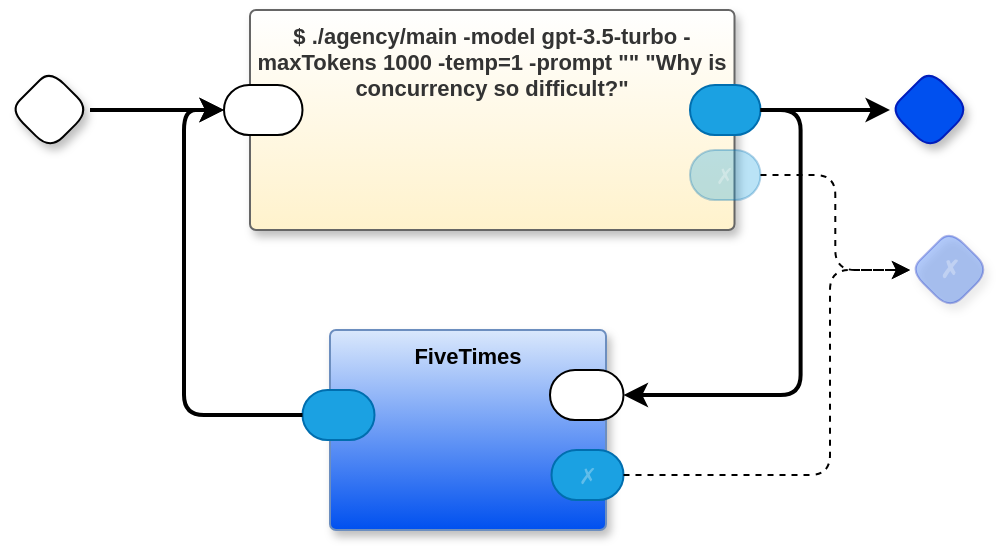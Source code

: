 <mxfile version="26.1.1">
  <diagram name="main" id="m0zTKrYATkNEm8Ja8VeW">
    <mxGraphModel dx="1000" dy="521" grid="1" gridSize="10" guides="1" tooltips="1" connect="1" arrows="1" fold="1" page="1" pageScale="1" pageWidth="850" pageHeight="1100" math="0" shadow="0">
      <root>
        <mxCell id="0" />
        <mxCell id="1" parent="0" />
        <mxCell id="m3rVj-qdc9ypze6SkFHS-17" style="edgeStyle=orthogonalEdgeStyle;rounded=0;orthogonalLoop=1;jettySize=auto;html=1;exitX=1;exitY=0.5;exitDx=0;exitDy=0;exitPerimeter=0;strokeWidth=2;" parent="1" source="m3rVj-qdc9ypze6SkFHS-1" target="m3rVj-qdc9ypze6SkFHS-9" edge="1">
          <mxGeometry relative="1" as="geometry" />
        </mxCell>
        <mxCell id="m3rVj-qdc9ypze6SkFHS-1" value="" style="rhombus;whiteSpace=wrap;html=1;rounded=1;fontStyle=1;glass=0;sketch=0;fontSize=12;points=[[0,0.5,0,0,0],[0.5,0,0,0,0],[0.5,1,0,0,0],[1,0.5,0,0,0]];shadow=1;fontFamily=Helvetica;fontColor=default;" parent="1" vertex="1">
          <mxGeometry x="80" y="140" width="40" height="40" as="geometry" />
        </mxCell>
        <mxCell id="m3rVj-qdc9ypze6SkFHS-2" value="" style="rhombus;whiteSpace=wrap;html=1;rounded=1;fontStyle=1;glass=0;sketch=0;fontSize=12;points=[[0,0.5,0,0,0],[0.5,0,0,0,0],[0.5,1,0,0,0],[1,0.5,0,0,0]];shadow=1;fillColor=#0050ef;fontColor=#ffffff;strokeColor=#001DBC;fontFamily=Helvetica;" parent="1" vertex="1">
          <mxGeometry x="520" y="140" width="40" height="40" as="geometry" />
        </mxCell>
        <mxCell id="m3rVj-qdc9ypze6SkFHS-8" value="$ ./agency/main -model gpt-3.5-turbo -maxTokens 1000 -temp=1 -prompt &quot;&quot; &quot;Why is concurrency so difficult?&quot;" style="rounded=1;whiteSpace=wrap;html=1;sketch=0;container=1;recursiveResize=0;verticalAlign=top;arcSize=6;fontStyle=1;autosize=0;points=[];absoluteArcSize=1;shadow=1;strokeColor=#666666;fillColor=#FFFFFF;fontColor=#333333;connectable=0;gradientColor=#FFF2CC;fontFamily=Helvetica;fontSize=11;" parent="1" vertex="1">
          <mxGeometry x="200" y="110" width="242.25" height="110" as="geometry">
            <mxRectangle x="-98" y="-1230" width="99" height="26" as="alternateBounds" />
          </mxGeometry>
        </mxCell>
        <mxCell id="m3rVj-qdc9ypze6SkFHS-9" value="" style="rounded=1;whiteSpace=wrap;html=1;sketch=0;points=[[0,0.5,0,0,0],[1,0.5,0,0,0]];arcSize=50;fontFamily=Helvetica;fontSize=11;fontColor=default;" parent="m3rVj-qdc9ypze6SkFHS-8" vertex="1">
          <mxGeometry x="-13" y="37.5" width="39.25" height="25" as="geometry" />
        </mxCell>
        <mxCell id="m3rVj-qdc9ypze6SkFHS-10" value="" style="rounded=1;whiteSpace=wrap;html=1;sketch=0;points=[[0,0.5,0,0,0],[1,0.5,0,0,0]];fillColor=#1ba1e2;fontColor=#ffffff;strokeColor=#006EAF;arcSize=50;fontFamily=Helvetica;fontSize=11;" parent="m3rVj-qdc9ypze6SkFHS-8" vertex="1">
          <mxGeometry x="220" y="37.5" width="35.25" height="25" as="geometry" />
        </mxCell>
        <mxCell id="m3rVj-qdc9ypze6SkFHS-19" value="✗" style="rounded=1;whiteSpace=wrap;html=1;sketch=0;points=[[0,0.5,0,0,0],[1,0.5,0,0,0]];fillColor=#1ba1e2;fontColor=#ffffff;strokeColor=#006EAF;arcSize=50;fontFamily=Helvetica;fontSize=11;opacity=30;textOpacity=30;" parent="m3rVj-qdc9ypze6SkFHS-8" vertex="1">
          <mxGeometry x="220" y="70" width="35.25" height="25" as="geometry" />
        </mxCell>
        <mxCell id="m3rVj-qdc9ypze6SkFHS-16" style="edgeStyle=orthogonalEdgeStyle;rounded=0;orthogonalLoop=1;jettySize=auto;html=1;exitX=1;exitY=0.5;exitDx=0;exitDy=0;exitPerimeter=0;entryX=0;entryY=0.5;entryDx=0;entryDy=0;entryPerimeter=0;strokeWidth=2;" parent="1" source="m3rVj-qdc9ypze6SkFHS-10" target="m3rVj-qdc9ypze6SkFHS-2" edge="1">
          <mxGeometry relative="1" as="geometry" />
        </mxCell>
        <mxCell id="m3rVj-qdc9ypze6SkFHS-18" value="✗" style="rhombus;whiteSpace=wrap;html=1;rounded=1;fillColor=#0050ef;fontColor=#ffffff;strokeColor=#001DBC;fontStyle=1;glass=0;sketch=0;fontSize=12;points=[[0,0.5,0,0,0],[0.5,0,0,0,0],[0.5,1,0,0,0],[1,0.5,0,0,0]];shadow=1;opacity=30;textOpacity=30;" parent="1" vertex="1">
          <mxGeometry x="530" y="220" width="40" height="40" as="geometry" />
        </mxCell>
        <mxCell id="m3rVj-qdc9ypze6SkFHS-20" style="edgeStyle=orthogonalEdgeStyle;rounded=1;orthogonalLoop=1;jettySize=auto;html=1;exitX=1;exitY=0.5;exitDx=0;exitDy=0;exitPerimeter=0;entryX=0;entryY=0.5;entryDx=0;entryDy=0;entryPerimeter=0;curved=0;dashed=1;" parent="1" source="m3rVj-qdc9ypze6SkFHS-19" target="m3rVj-qdc9ypze6SkFHS-18" edge="1">
          <mxGeometry relative="1" as="geometry" />
        </mxCell>
        <mxCell id="SM49uoFkcx2YJpZX-Ex7-1" value="FiveTimes" style="rounded=1;whiteSpace=wrap;html=1;container=1;recursiveResize=0;verticalAlign=top;arcSize=6;fontStyle=1;autosize=0;points=[];absoluteArcSize=1;shadow=1;strokeColor=#6c8ebf;fillColor=#dae8fc;fontFamily=Helvetica;fontSize=11;gradientColor=#0050EF;fontColor=default;" vertex="1" parent="1">
          <mxGeometry x="240" y="270" width="138" height="100" as="geometry">
            <mxRectangle x="-98" y="-1230" width="99" height="26" as="alternateBounds" />
          </mxGeometry>
        </mxCell>
        <mxCell id="SM49uoFkcx2YJpZX-Ex7-2" value="" style="rounded=1;whiteSpace=wrap;html=1;sketch=0;points=[[0,0.5,0,0,0],[1,0.5,0,0,0]];arcSize=50;fontFamily=Helvetica;fontSize=11;fontColor=default;" vertex="1" parent="SM49uoFkcx2YJpZX-Ex7-1">
          <mxGeometry x="110" y="20" width="36.75" height="25" as="geometry" />
        </mxCell>
        <mxCell id="SM49uoFkcx2YJpZX-Ex7-3" value="" style="rounded=1;whiteSpace=wrap;html=1;sketch=0;points=[[0,0.5,0,0,0],[1,0.5,0,0,0]];fillColor=#1ba1e2;fontColor=#ffffff;strokeColor=#006EAF;arcSize=50;fontFamily=Helvetica;fontSize=11;" vertex="1" parent="SM49uoFkcx2YJpZX-Ex7-1">
          <mxGeometry x="-13.75" y="30" width="36" height="25" as="geometry" />
        </mxCell>
        <mxCell id="SM49uoFkcx2YJpZX-Ex7-4" value="✗" style="rounded=1;whiteSpace=wrap;html=1;sketch=0;points=[[0,0.5,0,0,0],[1,0.5,0,0,0]];fillColor=#1ba1e2;fontColor=#ffffff;strokeColor=#006EAF;arcSize=50;fontFamily=Helvetica;fontSize=11;textOpacity=30;" vertex="1" parent="SM49uoFkcx2YJpZX-Ex7-1">
          <mxGeometry x="110.75" y="60" width="36" height="25" as="geometry" />
        </mxCell>
        <mxCell id="SM49uoFkcx2YJpZX-Ex7-5" style="edgeStyle=orthogonalEdgeStyle;rounded=1;orthogonalLoop=1;jettySize=auto;html=1;exitX=1;exitY=0.5;exitDx=0;exitDy=0;exitPerimeter=0;entryX=0;entryY=0.5;entryDx=0;entryDy=0;entryPerimeter=0;curved=0;dashed=1;" edge="1" parent="1" source="SM49uoFkcx2YJpZX-Ex7-4" target="m3rVj-qdc9ypze6SkFHS-18">
          <mxGeometry relative="1" as="geometry">
            <Array as="points">
              <mxPoint x="490" y="343" />
              <mxPoint x="490" y="240" />
            </Array>
          </mxGeometry>
        </mxCell>
        <mxCell id="SM49uoFkcx2YJpZX-Ex7-6" style="edgeStyle=orthogonalEdgeStyle;rounded=1;orthogonalLoop=1;jettySize=auto;html=1;exitX=0;exitY=0.5;exitDx=0;exitDy=0;exitPerimeter=0;entryX=0;entryY=0.5;entryDx=0;entryDy=0;entryPerimeter=0;strokeWidth=2;curved=0;" edge="1" parent="1" source="SM49uoFkcx2YJpZX-Ex7-3" target="m3rVj-qdc9ypze6SkFHS-9">
          <mxGeometry relative="1" as="geometry" />
        </mxCell>
        <mxCell id="SM49uoFkcx2YJpZX-Ex7-7" style="edgeStyle=orthogonalEdgeStyle;rounded=1;orthogonalLoop=1;jettySize=auto;html=1;exitX=1;exitY=0.5;exitDx=0;exitDy=0;exitPerimeter=0;entryX=1;entryY=0.5;entryDx=0;entryDy=0;entryPerimeter=0;curved=0;strokeWidth=2;" edge="1" parent="1" source="m3rVj-qdc9ypze6SkFHS-10" target="SM49uoFkcx2YJpZX-Ex7-2">
          <mxGeometry relative="1" as="geometry" />
        </mxCell>
      </root>
    </mxGraphModel>
  </diagram>
</mxfile>
